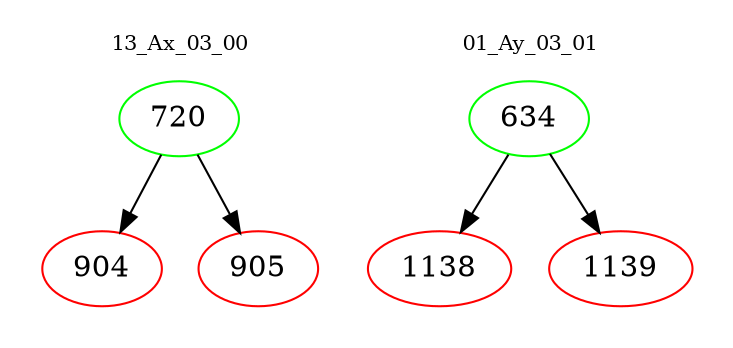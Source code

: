 digraph{
subgraph cluster_0 {
color = white
label = "13_Ax_03_00";
fontsize=10;
T0_720 [label="720", color="green"]
T0_720 -> T0_904 [color="black"]
T0_904 [label="904", color="red"]
T0_720 -> T0_905 [color="black"]
T0_905 [label="905", color="red"]
}
subgraph cluster_1 {
color = white
label = "01_Ay_03_01";
fontsize=10;
T1_634 [label="634", color="green"]
T1_634 -> T1_1138 [color="black"]
T1_1138 [label="1138", color="red"]
T1_634 -> T1_1139 [color="black"]
T1_1139 [label="1139", color="red"]
}
}
